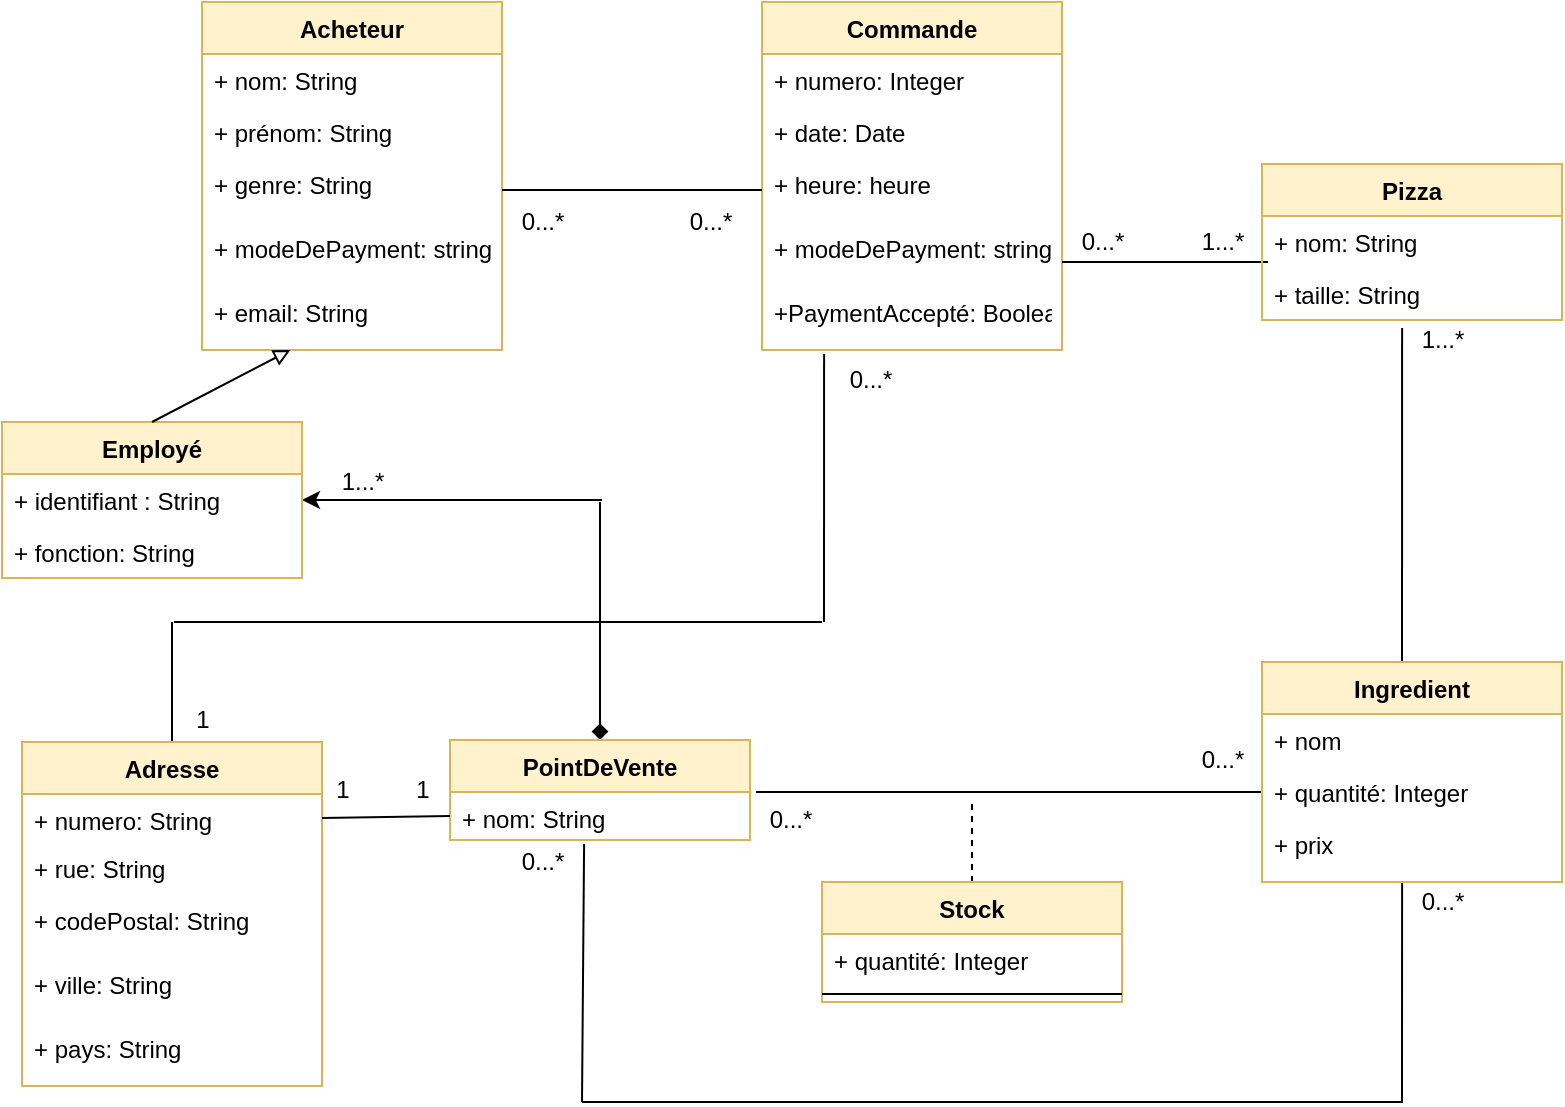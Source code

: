 <mxfile version="13.7.8" type="github">
  <diagram id="knqtB_onDpYx3FrmZuYA" name="Page-1">
    <mxGraphModel dx="940" dy="568" grid="1" gridSize="10" guides="1" tooltips="1" connect="1" arrows="1" fold="1" page="1" pageScale="1" pageWidth="827" pageHeight="1169" math="0" shadow="0">
      <root>
        <mxCell id="0" />
        <mxCell id="1" parent="0" />
        <mxCell id="081VUppRDwUBQJAedWKf-49" style="edgeStyle=none;rounded=0;orthogonalLoop=1;jettySize=auto;html=1;startArrow=none;startFill=0;endArrow=none;endFill=0;targetPerimeterSpacing=0;strokeColor=#000000;" edge="1" parent="1" source="081VUppRDwUBQJAedWKf-1">
          <mxGeometry relative="1" as="geometry">
            <mxPoint x="125" y="440" as="targetPoint" />
            <Array as="points">
              <mxPoint x="125" y="440" />
            </Array>
          </mxGeometry>
        </mxCell>
        <mxCell id="081VUppRDwUBQJAedWKf-1" value="Adresse" style="swimlane;fontStyle=1;childLayout=stackLayout;horizontal=1;startSize=26;fillColor=#fff2cc;horizontalStack=0;resizeParent=1;resizeParentMax=0;resizeLast=0;collapsible=1;marginBottom=0;strokeColor=#d6b656;" vertex="1" parent="1">
          <mxGeometry x="50" y="500" width="150" height="172" as="geometry" />
        </mxCell>
        <mxCell id="081VUppRDwUBQJAedWKf-2" value="+ numero: String" style="text;strokeColor=none;fillColor=none;align=left;verticalAlign=top;spacingLeft=4;spacingRight=4;overflow=hidden;rotatable=0;points=[[0,0.5],[1,0.5]];portConstraint=eastwest;" vertex="1" parent="081VUppRDwUBQJAedWKf-1">
          <mxGeometry y="26" width="150" height="24" as="geometry" />
        </mxCell>
        <mxCell id="081VUppRDwUBQJAedWKf-3" value="+ rue: String" style="text;strokeColor=none;fillColor=none;align=left;verticalAlign=top;spacingLeft=4;spacingRight=4;overflow=hidden;rotatable=0;points=[[0,0.5],[1,0.5]];portConstraint=eastwest;" vertex="1" parent="081VUppRDwUBQJAedWKf-1">
          <mxGeometry y="50" width="150" height="26" as="geometry" />
        </mxCell>
        <mxCell id="081VUppRDwUBQJAedWKf-4" value="+ codePostal: String" style="text;strokeColor=none;fillColor=none;align=left;verticalAlign=top;spacingLeft=4;spacingRight=4;overflow=hidden;rotatable=0;points=[[0,0.5],[1,0.5]];portConstraint=eastwest;" vertex="1" parent="081VUppRDwUBQJAedWKf-1">
          <mxGeometry y="76" width="150" height="32" as="geometry" />
        </mxCell>
        <mxCell id="081VUppRDwUBQJAedWKf-5" value="+ ville: String" style="text;strokeColor=none;fillColor=none;align=left;verticalAlign=top;spacingLeft=4;spacingRight=4;overflow=hidden;rotatable=0;points=[[0,0.5],[1,0.5]];portConstraint=eastwest;" vertex="1" parent="081VUppRDwUBQJAedWKf-1">
          <mxGeometry y="108" width="150" height="32" as="geometry" />
        </mxCell>
        <mxCell id="081VUppRDwUBQJAedWKf-7" value="+ pays: String" style="text;strokeColor=none;fillColor=none;align=left;verticalAlign=top;spacingLeft=4;spacingRight=4;overflow=hidden;rotatable=0;points=[[0,0.5],[1,0.5]];portConstraint=eastwest;" vertex="1" parent="081VUppRDwUBQJAedWKf-1">
          <mxGeometry y="140" width="150" height="32" as="geometry" />
        </mxCell>
        <mxCell id="SpdqRZm_7HGaeXkHbd29-8" value="Acheteur" style="swimlane;fontStyle=1;childLayout=stackLayout;horizontal=1;startSize=26;fillColor=#fff2cc;horizontalStack=0;resizeParent=1;resizeParentMax=0;resizeLast=0;collapsible=1;marginBottom=0;strokeColor=#d6b656;" parent="1" vertex="1">
          <mxGeometry x="140" y="130" width="150" height="174" as="geometry" />
        </mxCell>
        <mxCell id="SpdqRZm_7HGaeXkHbd29-9" value="+ nom: String" style="text;strokeColor=none;fillColor=none;align=left;verticalAlign=top;spacingLeft=4;spacingRight=4;overflow=hidden;rotatable=0;points=[[0,0.5],[1,0.5]];portConstraint=eastwest;" parent="SpdqRZm_7HGaeXkHbd29-8" vertex="1">
          <mxGeometry y="26" width="150" height="26" as="geometry" />
        </mxCell>
        <mxCell id="SpdqRZm_7HGaeXkHbd29-10" value="+ prénom: String" style="text;strokeColor=none;fillColor=none;align=left;verticalAlign=top;spacingLeft=4;spacingRight=4;overflow=hidden;rotatable=0;points=[[0,0.5],[1,0.5]];portConstraint=eastwest;" parent="SpdqRZm_7HGaeXkHbd29-8" vertex="1">
          <mxGeometry y="52" width="150" height="26" as="geometry" />
        </mxCell>
        <mxCell id="SpdqRZm_7HGaeXkHbd29-11" value="+ genre: String" style="text;strokeColor=none;fillColor=none;align=left;verticalAlign=top;spacingLeft=4;spacingRight=4;overflow=hidden;rotatable=0;points=[[0,0.5],[1,0.5]];portConstraint=eastwest;" parent="SpdqRZm_7HGaeXkHbd29-8" vertex="1">
          <mxGeometry y="78" width="150" height="32" as="geometry" />
        </mxCell>
        <mxCell id="SpdqRZm_7HGaeXkHbd29-12" value="+ modeDePayment: string" style="text;strokeColor=none;fillColor=none;align=left;verticalAlign=top;spacingLeft=4;spacingRight=4;overflow=hidden;rotatable=0;points=[[0,0.5],[1,0.5]];portConstraint=eastwest;" parent="SpdqRZm_7HGaeXkHbd29-8" vertex="1">
          <mxGeometry y="110" width="150" height="32" as="geometry" />
        </mxCell>
        <mxCell id="SpdqRZm_7HGaeXkHbd29-13" value="+ email: String" style="text;strokeColor=none;fillColor=none;align=left;verticalAlign=top;spacingLeft=4;spacingRight=4;overflow=hidden;rotatable=0;points=[[0,0.5],[1,0.5]];portConstraint=eastwest;" parent="SpdqRZm_7HGaeXkHbd29-8" vertex="1">
          <mxGeometry y="142" width="150" height="32" as="geometry" />
        </mxCell>
        <mxCell id="SpdqRZm_7HGaeXkHbd29-2" value="Commande" style="swimlane;fontStyle=1;childLayout=stackLayout;horizontal=1;startSize=26;fillColor=#fff2cc;horizontalStack=0;resizeParent=1;resizeParentMax=0;resizeLast=0;collapsible=1;marginBottom=0;strokeColor=#d6b656;" parent="1" vertex="1">
          <mxGeometry x="420" y="130" width="150" height="174" as="geometry" />
        </mxCell>
        <mxCell id="SpdqRZm_7HGaeXkHbd29-3" value="+ numero: Integer" style="text;strokeColor=none;fillColor=none;align=left;verticalAlign=top;spacingLeft=4;spacingRight=4;overflow=hidden;rotatable=0;points=[[0,0.5],[1,0.5]];portConstraint=eastwest;" parent="SpdqRZm_7HGaeXkHbd29-2" vertex="1">
          <mxGeometry y="26" width="150" height="26" as="geometry" />
        </mxCell>
        <mxCell id="SpdqRZm_7HGaeXkHbd29-4" value="+ date: Date" style="text;strokeColor=none;fillColor=none;align=left;verticalAlign=top;spacingLeft=4;spacingRight=4;overflow=hidden;rotatable=0;points=[[0,0.5],[1,0.5]];portConstraint=eastwest;" parent="SpdqRZm_7HGaeXkHbd29-2" vertex="1">
          <mxGeometry y="52" width="150" height="26" as="geometry" />
        </mxCell>
        <mxCell id="SpdqRZm_7HGaeXkHbd29-5" value="+ heure: heure" style="text;strokeColor=none;fillColor=none;align=left;verticalAlign=top;spacingLeft=4;spacingRight=4;overflow=hidden;rotatable=0;points=[[0,0.5],[1,0.5]];portConstraint=eastwest;" parent="SpdqRZm_7HGaeXkHbd29-2" vertex="1">
          <mxGeometry y="78" width="150" height="32" as="geometry" />
        </mxCell>
        <mxCell id="SpdqRZm_7HGaeXkHbd29-6" value="+ modeDePayment: string" style="text;strokeColor=none;fillColor=none;align=left;verticalAlign=top;spacingLeft=4;spacingRight=4;overflow=hidden;rotatable=0;points=[[0,0.5],[1,0.5]];portConstraint=eastwest;" parent="SpdqRZm_7HGaeXkHbd29-2" vertex="1">
          <mxGeometry y="110" width="150" height="32" as="geometry" />
        </mxCell>
        <mxCell id="SpdqRZm_7HGaeXkHbd29-7" value="+PaymentAccepté: Boolean" style="text;strokeColor=none;fillColor=none;align=left;verticalAlign=top;spacingLeft=4;spacingRight=4;overflow=hidden;rotatable=0;points=[[0,0.5],[1,0.5]];portConstraint=eastwest;" parent="SpdqRZm_7HGaeXkHbd29-2" vertex="1">
          <mxGeometry y="142" width="150" height="32" as="geometry" />
        </mxCell>
        <mxCell id="081VUppRDwUBQJAedWKf-26" style="edgeStyle=none;rounded=0;orthogonalLoop=1;jettySize=auto;html=1;exitX=1;exitY=0.5;exitDx=0;exitDy=0;strokeColor=#000000;startArrow=none;startFill=0;targetPerimeterSpacing=0;endArrow=none;endFill=0;" edge="1" parent="1" source="SpdqRZm_7HGaeXkHbd29-11" target="SpdqRZm_7HGaeXkHbd29-5">
          <mxGeometry relative="1" as="geometry" />
        </mxCell>
        <mxCell id="081VUppRDwUBQJAedWKf-27" value="0...*" style="text;html=1;align=center;verticalAlign=middle;resizable=0;points=[];autosize=1;" vertex="1" parent="1">
          <mxGeometry x="290" y="230" width="40" height="20" as="geometry" />
        </mxCell>
        <mxCell id="081VUppRDwUBQJAedWKf-28" value="0...*" style="text;html=1;align=center;verticalAlign=middle;resizable=0;points=[];autosize=1;" vertex="1" parent="1">
          <mxGeometry x="374" y="230" width="40" height="20" as="geometry" />
        </mxCell>
        <mxCell id="081VUppRDwUBQJAedWKf-29" style="edgeStyle=none;rounded=0;orthogonalLoop=1;jettySize=auto;html=1;exitX=1;exitY=0.5;exitDx=0;exitDy=0;strokeColor=#000000;startArrow=none;startFill=0;targetPerimeterSpacing=0;endArrow=none;endFill=0;entryX=0.02;entryY=-0.115;entryDx=0;entryDy=0;entryPerimeter=0;" edge="1" parent="1" target="081VUppRDwUBQJAedWKf-23">
          <mxGeometry relative="1" as="geometry">
            <mxPoint x="570" y="260" as="sourcePoint" />
            <mxPoint x="647" y="260" as="targetPoint" />
          </mxGeometry>
        </mxCell>
        <mxCell id="081VUppRDwUBQJAedWKf-30" value="0...*" style="text;html=1;align=center;verticalAlign=middle;resizable=0;points=[];autosize=1;" vertex="1" parent="1">
          <mxGeometry x="570" y="240" width="40" height="20" as="geometry" />
        </mxCell>
        <mxCell id="081VUppRDwUBQJAedWKf-31" value="1...*" style="text;html=1;align=center;verticalAlign=middle;resizable=0;points=[];autosize=1;" vertex="1" parent="1">
          <mxGeometry x="630" y="240" width="40" height="20" as="geometry" />
        </mxCell>
        <mxCell id="081VUppRDwUBQJAedWKf-21" value="Pizza" style="swimlane;fontStyle=1;childLayout=stackLayout;horizontal=1;startSize=26;fillColor=#fff2cc;horizontalStack=0;resizeParent=1;resizeParentMax=0;resizeLast=0;collapsible=1;marginBottom=0;strokeColor=#d6b656;" vertex="1" parent="1">
          <mxGeometry x="670" y="211" width="150" height="78" as="geometry" />
        </mxCell>
        <mxCell id="081VUppRDwUBQJAedWKf-22" value="+ nom: String" style="text;strokeColor=none;fillColor=none;align=left;verticalAlign=top;spacingLeft=4;spacingRight=4;overflow=hidden;rotatable=0;points=[[0,0.5],[1,0.5]];portConstraint=eastwest;" vertex="1" parent="081VUppRDwUBQJAedWKf-21">
          <mxGeometry y="26" width="150" height="26" as="geometry" />
        </mxCell>
        <mxCell id="081VUppRDwUBQJAedWKf-23" value="+ taille: String" style="text;strokeColor=none;fillColor=none;align=left;verticalAlign=top;spacingLeft=4;spacingRight=4;overflow=hidden;rotatable=0;points=[[0,0.5],[1,0.5]];portConstraint=eastwest;" vertex="1" parent="081VUppRDwUBQJAedWKf-21">
          <mxGeometry y="52" width="150" height="26" as="geometry" />
        </mxCell>
        <mxCell id="081VUppRDwUBQJAedWKf-33" style="edgeStyle=none;rounded=0;orthogonalLoop=1;jettySize=auto;html=1;exitX=0.467;exitY=1.154;exitDx=0;exitDy=0;strokeColor=#000000;startArrow=none;startFill=0;targetPerimeterSpacing=0;endArrow=none;endFill=0;exitPerimeter=0;" edge="1" parent="1" source="081VUppRDwUBQJAedWKf-23">
          <mxGeometry relative="1" as="geometry">
            <mxPoint x="580" y="270" as="sourcePoint" />
            <mxPoint x="740" y="480" as="targetPoint" />
          </mxGeometry>
        </mxCell>
        <mxCell id="081VUppRDwUBQJAedWKf-34" value="1...*" style="text;html=1;align=center;verticalAlign=middle;resizable=0;points=[];autosize=1;" vertex="1" parent="1">
          <mxGeometry x="740" y="289" width="40" height="20" as="geometry" />
        </mxCell>
        <mxCell id="081VUppRDwUBQJAedWKf-35" value="3...*" style="text;html=1;align=center;verticalAlign=middle;resizable=0;points=[];autosize=1;" vertex="1" parent="1">
          <mxGeometry x="740" y="460" width="40" height="20" as="geometry" />
        </mxCell>
        <mxCell id="081VUppRDwUBQJAedWKf-36" style="edgeStyle=none;rounded=0;orthogonalLoop=1;jettySize=auto;html=1;strokeColor=#000000;startArrow=none;startFill=0;targetPerimeterSpacing=0;endArrow=none;endFill=0;entryX=0;entryY=0.5;entryDx=0;entryDy=0;" edge="1" parent="1" target="081VUppRDwUBQJAedWKf-13">
          <mxGeometry relative="1" as="geometry">
            <mxPoint x="417" y="525" as="sourcePoint" />
            <mxPoint x="670" y="530.01" as="targetPoint" />
          </mxGeometry>
        </mxCell>
        <mxCell id="081VUppRDwUBQJAedWKf-37" style="edgeStyle=none;rounded=0;orthogonalLoop=1;jettySize=auto;html=1;startArrow=none;startFill=0;endArrow=none;endFill=0;targetPerimeterSpacing=0;strokeColor=#000000;dashed=1;" edge="1" parent="1" source="081VUppRDwUBQJAedWKf-8">
          <mxGeometry relative="1" as="geometry">
            <mxPoint x="525" y="530" as="targetPoint" />
          </mxGeometry>
        </mxCell>
        <mxCell id="081VUppRDwUBQJAedWKf-8" value="Stock" style="swimlane;fontStyle=1;align=center;verticalAlign=top;childLayout=stackLayout;horizontal=1;startSize=26;horizontalStack=0;resizeParent=1;resizeParentMax=0;resizeLast=0;collapsible=1;marginBottom=0;fillColor=#fff2cc;strokeColor=#d6b656;" vertex="1" parent="1">
          <mxGeometry x="450" y="570" width="150" height="60" as="geometry" />
        </mxCell>
        <mxCell id="081VUppRDwUBQJAedWKf-9" value="+ quantité: Integer" style="text;strokeColor=none;fillColor=none;align=left;verticalAlign=top;spacingLeft=4;spacingRight=4;overflow=hidden;rotatable=0;points=[[0,0.5],[1,0.5]];portConstraint=eastwest;" vertex="1" parent="081VUppRDwUBQJAedWKf-8">
          <mxGeometry y="26" width="150" height="26" as="geometry" />
        </mxCell>
        <mxCell id="081VUppRDwUBQJAedWKf-10" value="" style="line;strokeWidth=1;fillColor=none;align=left;verticalAlign=middle;spacingTop=-1;spacingLeft=3;spacingRight=3;rotatable=0;labelPosition=right;points=[];portConstraint=eastwest;" vertex="1" parent="081VUppRDwUBQJAedWKf-8">
          <mxGeometry y="52" width="150" height="8" as="geometry" />
        </mxCell>
        <mxCell id="081VUppRDwUBQJAedWKf-38" style="edgeStyle=none;rounded=0;orthogonalLoop=1;jettySize=auto;html=1;strokeColor=#000000;startArrow=none;startFill=0;targetPerimeterSpacing=0;endArrow=none;endFill=0;exitX=0.467;exitY=1;exitDx=0;exitDy=0;exitPerimeter=0;" edge="1" parent="1" source="081VUppRDwUBQJAedWKf-14">
          <mxGeometry relative="1" as="geometry">
            <mxPoint x="740" y="560" as="sourcePoint" />
            <mxPoint x="330" y="680" as="targetPoint" />
            <Array as="points">
              <mxPoint x="740" y="680" />
            </Array>
          </mxGeometry>
        </mxCell>
        <mxCell id="081VUppRDwUBQJAedWKf-39" style="edgeStyle=none;rounded=0;orthogonalLoop=1;jettySize=auto;html=1;exitX=0.447;exitY=1.083;exitDx=0;exitDy=0;strokeColor=#000000;startArrow=none;startFill=0;targetPerimeterSpacing=0;endArrow=none;endFill=0;exitPerimeter=0;" edge="1" parent="1" source="SpdqRZm_7HGaeXkHbd29-15">
          <mxGeometry relative="1" as="geometry">
            <mxPoint x="330" y="590.004" as="sourcePoint" />
            <mxPoint x="330" y="680" as="targetPoint" />
            <Array as="points">
              <mxPoint x="330" y="680" />
            </Array>
          </mxGeometry>
        </mxCell>
        <mxCell id="081VUppRDwUBQJAedWKf-11" value="Ingredient" style="swimlane;fontStyle=1;childLayout=stackLayout;horizontal=1;startSize=26;fillColor=#fff2cc;horizontalStack=0;resizeParent=1;resizeParentMax=0;resizeLast=0;collapsible=1;marginBottom=0;strokeColor=#d6b656;" vertex="1" parent="1">
          <mxGeometry x="670" y="460" width="150" height="110" as="geometry" />
        </mxCell>
        <mxCell id="081VUppRDwUBQJAedWKf-12" value="+ nom" style="text;strokeColor=none;fillColor=none;align=left;verticalAlign=top;spacingLeft=4;spacingRight=4;overflow=hidden;rotatable=0;points=[[0,0.5],[1,0.5]];portConstraint=eastwest;" vertex="1" parent="081VUppRDwUBQJAedWKf-11">
          <mxGeometry y="26" width="150" height="26" as="geometry" />
        </mxCell>
        <mxCell id="081VUppRDwUBQJAedWKf-13" value="+ quantité: Integer" style="text;strokeColor=none;fillColor=none;align=left;verticalAlign=top;spacingLeft=4;spacingRight=4;overflow=hidden;rotatable=0;points=[[0,0.5],[1,0.5]];portConstraint=eastwest;" vertex="1" parent="081VUppRDwUBQJAedWKf-11">
          <mxGeometry y="52" width="150" height="26" as="geometry" />
        </mxCell>
        <mxCell id="081VUppRDwUBQJAedWKf-14" value="+ prix" style="text;strokeColor=none;fillColor=none;align=left;verticalAlign=top;spacingLeft=4;spacingRight=4;overflow=hidden;rotatable=0;points=[[0,0.5],[1,0.5]];portConstraint=eastwest;" vertex="1" parent="081VUppRDwUBQJAedWKf-11">
          <mxGeometry y="78" width="150" height="32" as="geometry" />
        </mxCell>
        <mxCell id="081VUppRDwUBQJAedWKf-54" style="edgeStyle=none;rounded=0;orthogonalLoop=1;jettySize=auto;html=1;startArrow=diamond;startFill=1;endArrow=none;endFill=0;targetPerimeterSpacing=0;strokeColor=#000000;" edge="1" parent="1" source="SpdqRZm_7HGaeXkHbd29-14">
          <mxGeometry relative="1" as="geometry">
            <mxPoint x="339" y="380" as="targetPoint" />
          </mxGeometry>
        </mxCell>
        <mxCell id="SpdqRZm_7HGaeXkHbd29-14" value="PointDeVente" style="swimlane;fontStyle=1;align=center;verticalAlign=top;childLayout=stackLayout;horizontal=1;startSize=26;horizontalStack=0;resizeParent=1;resizeParentMax=0;resizeLast=0;collapsible=1;marginBottom=0;fillColor=#fff2cc;strokeColor=#d6b656;" parent="1" vertex="1">
          <mxGeometry x="264" y="499" width="150" height="50" as="geometry" />
        </mxCell>
        <mxCell id="SpdqRZm_7HGaeXkHbd29-15" value="+ nom: String" style="text;strokeColor=none;fillColor=none;align=left;verticalAlign=top;spacingLeft=4;spacingRight=4;overflow=hidden;rotatable=0;points=[[0,0.5],[1,0.5]];portConstraint=eastwest;" parent="SpdqRZm_7HGaeXkHbd29-14" vertex="1">
          <mxGeometry y="26" width="150" height="24" as="geometry" />
        </mxCell>
        <mxCell id="081VUppRDwUBQJAedWKf-41" style="edgeStyle=none;rounded=0;orthogonalLoop=1;jettySize=auto;html=1;exitX=0;exitY=0.5;exitDx=0;exitDy=0;entryX=1;entryY=0.5;entryDx=0;entryDy=0;startArrow=none;startFill=0;endArrow=none;endFill=0;targetPerimeterSpacing=0;strokeColor=#000000;" edge="1" parent="1" source="SpdqRZm_7HGaeXkHbd29-15" target="081VUppRDwUBQJAedWKf-2">
          <mxGeometry relative="1" as="geometry" />
        </mxCell>
        <mxCell id="081VUppRDwUBQJAedWKf-42" value="0...*" style="text;html=1;align=center;verticalAlign=middle;resizable=0;points=[];autosize=1;" vertex="1" parent="1">
          <mxGeometry x="290" y="550" width="40" height="20" as="geometry" />
        </mxCell>
        <mxCell id="081VUppRDwUBQJAedWKf-43" value="0...*" style="text;html=1;align=center;verticalAlign=middle;resizable=0;points=[];autosize=1;" vertex="1" parent="1">
          <mxGeometry x="740" y="570" width="40" height="20" as="geometry" />
        </mxCell>
        <mxCell id="081VUppRDwUBQJAedWKf-44" value="0...*" style="text;html=1;align=center;verticalAlign=middle;resizable=0;points=[];autosize=1;" vertex="1" parent="1">
          <mxGeometry x="414" y="529" width="40" height="20" as="geometry" />
        </mxCell>
        <mxCell id="081VUppRDwUBQJAedWKf-45" value="0...*" style="text;html=1;align=center;verticalAlign=middle;resizable=0;points=[];autosize=1;" vertex="1" parent="1">
          <mxGeometry x="630" y="499" width="40" height="20" as="geometry" />
        </mxCell>
        <mxCell id="081VUppRDwUBQJAedWKf-46" value="1" style="text;html=1;align=center;verticalAlign=middle;resizable=0;points=[];autosize=1;" vertex="1" parent="1">
          <mxGeometry x="200" y="514" width="20" height="20" as="geometry" />
        </mxCell>
        <mxCell id="081VUppRDwUBQJAedWKf-47" value="1" style="text;html=1;align=center;verticalAlign=middle;resizable=0;points=[];autosize=1;" vertex="1" parent="1">
          <mxGeometry x="240" y="514" width="20" height="20" as="geometry" />
        </mxCell>
        <mxCell id="081VUppRDwUBQJAedWKf-48" style="edgeStyle=none;rounded=0;orthogonalLoop=1;jettySize=auto;html=1;startArrow=none;startFill=0;endArrow=none;endFill=0;targetPerimeterSpacing=0;strokeColor=#000000;exitX=0.207;exitY=1.063;exitDx=0;exitDy=0;exitPerimeter=0;" edge="1" parent="1" source="SpdqRZm_7HGaeXkHbd29-7">
          <mxGeometry relative="1" as="geometry">
            <mxPoint x="451" y="440" as="targetPoint" />
          </mxGeometry>
        </mxCell>
        <mxCell id="081VUppRDwUBQJAedWKf-50" style="edgeStyle=none;rounded=0;orthogonalLoop=1;jettySize=auto;html=1;strokeColor=#000000;startArrow=none;startFill=0;targetPerimeterSpacing=0;endArrow=none;endFill=0;" edge="1" parent="1">
          <mxGeometry relative="1" as="geometry">
            <mxPoint x="126" y="440" as="sourcePoint" />
            <mxPoint x="450" y="440" as="targetPoint" />
          </mxGeometry>
        </mxCell>
        <mxCell id="081VUppRDwUBQJAedWKf-51" value="1" style="text;html=1;align=center;verticalAlign=middle;resizable=0;points=[];autosize=1;" vertex="1" parent="1">
          <mxGeometry x="130" y="479" width="20" height="20" as="geometry" />
        </mxCell>
        <mxCell id="081VUppRDwUBQJAedWKf-52" value="0...*" style="text;html=1;align=center;verticalAlign=middle;resizable=0;points=[];autosize=1;" vertex="1" parent="1">
          <mxGeometry x="454" y="309" width="40" height="20" as="geometry" />
        </mxCell>
        <mxCell id="081VUppRDwUBQJAedWKf-53" style="edgeStyle=none;rounded=0;orthogonalLoop=1;jettySize=auto;html=1;startArrow=classic;startFill=1;endArrow=none;endFill=0;targetPerimeterSpacing=0;strokeColor=#000000;" edge="1" parent="1" source="081VUppRDwUBQJAedWKf-17">
          <mxGeometry relative="1" as="geometry">
            <mxPoint x="340" y="379" as="targetPoint" />
          </mxGeometry>
        </mxCell>
        <mxCell id="081VUppRDwUBQJAedWKf-17" value="Employé" style="swimlane;fontStyle=1;childLayout=stackLayout;horizontal=1;startSize=26;fillColor=#fff2cc;horizontalStack=0;resizeParent=1;resizeParentMax=0;resizeLast=0;collapsible=1;marginBottom=0;strokeColor=#d6b656;" vertex="1" parent="1">
          <mxGeometry x="40" y="340" width="150" height="78" as="geometry" />
        </mxCell>
        <mxCell id="081VUppRDwUBQJAedWKf-18" value="+ identifiant : String" style="text;strokeColor=none;fillColor=none;align=left;verticalAlign=top;spacingLeft=4;spacingRight=4;overflow=hidden;rotatable=0;points=[[0,0.5],[1,0.5]];portConstraint=eastwest;" vertex="1" parent="081VUppRDwUBQJAedWKf-17">
          <mxGeometry y="26" width="150" height="26" as="geometry" />
        </mxCell>
        <mxCell id="081VUppRDwUBQJAedWKf-19" value="+ fonction: String " style="text;strokeColor=none;fillColor=none;align=left;verticalAlign=top;spacingLeft=4;spacingRight=4;overflow=hidden;rotatable=0;points=[[0,0.5],[1,0.5]];portConstraint=eastwest;" vertex="1" parent="081VUppRDwUBQJAedWKf-17">
          <mxGeometry y="52" width="150" height="26" as="geometry" />
        </mxCell>
        <mxCell id="081VUppRDwUBQJAedWKf-55" value="1...*" style="text;html=1;align=center;verticalAlign=middle;resizable=0;points=[];autosize=1;" vertex="1" parent="1">
          <mxGeometry x="200" y="360" width="40" height="20" as="geometry" />
        </mxCell>
        <mxCell id="081VUppRDwUBQJAedWKf-57" style="edgeStyle=none;rounded=0;orthogonalLoop=1;jettySize=auto;html=1;startArrow=block;startFill=0;endArrow=none;endFill=0;targetPerimeterSpacing=0;strokeColor=#000000;entryX=0.5;entryY=0;entryDx=0;entryDy=0;" edge="1" parent="1" source="SpdqRZm_7HGaeXkHbd29-13" target="081VUppRDwUBQJAedWKf-17">
          <mxGeometry relative="1" as="geometry">
            <mxPoint x="150" y="337" as="targetPoint" />
            <Array as="points" />
          </mxGeometry>
        </mxCell>
      </root>
    </mxGraphModel>
  </diagram>
</mxfile>
